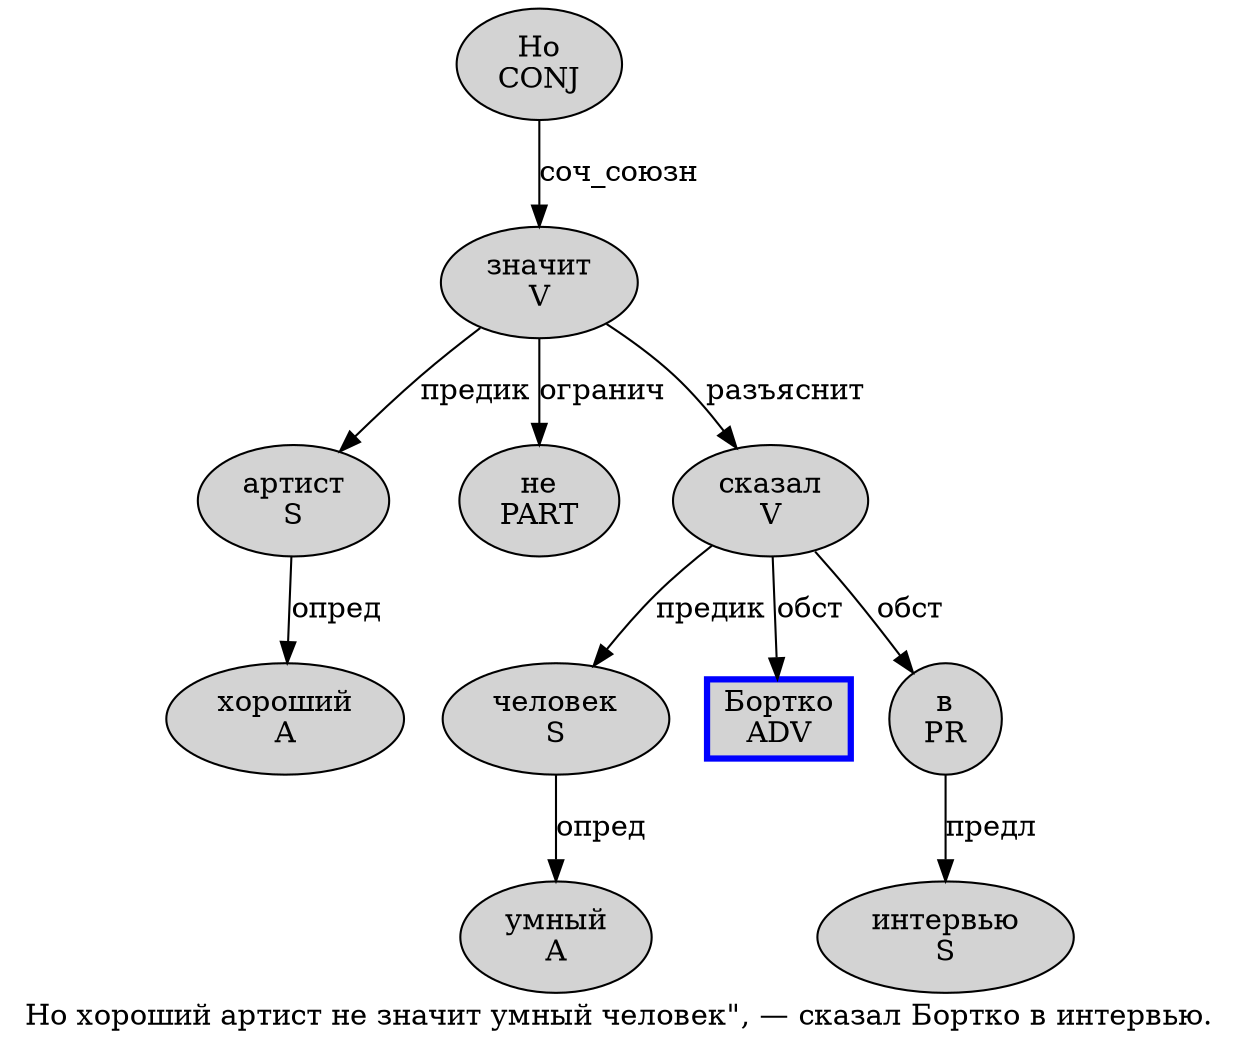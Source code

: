 digraph SENTENCE_1522 {
	graph [label="Но хороший артист не значит умный человек\", — сказал Бортко в интервью."]
	node [style=filled]
		0 [label="Но
CONJ" color="" fillcolor=lightgray penwidth=1 shape=ellipse]
		1 [label="хороший
A" color="" fillcolor=lightgray penwidth=1 shape=ellipse]
		2 [label="артист
S" color="" fillcolor=lightgray penwidth=1 shape=ellipse]
		3 [label="не
PART" color="" fillcolor=lightgray penwidth=1 shape=ellipse]
		4 [label="значит
V" color="" fillcolor=lightgray penwidth=1 shape=ellipse]
		5 [label="умный
A" color="" fillcolor=lightgray penwidth=1 shape=ellipse]
		6 [label="человек
S" color="" fillcolor=lightgray penwidth=1 shape=ellipse]
		10 [label="сказал
V" color="" fillcolor=lightgray penwidth=1 shape=ellipse]
		11 [label="Бортко
ADV" color=blue fillcolor=lightgray penwidth=3 shape=box]
		12 [label="в
PR" color="" fillcolor=lightgray penwidth=1 shape=ellipse]
		13 [label="интервью
S" color="" fillcolor=lightgray penwidth=1 shape=ellipse]
			0 -> 4 [label="соч_союзн"]
			10 -> 6 [label="предик"]
			10 -> 11 [label="обст"]
			10 -> 12 [label="обст"]
			12 -> 13 [label="предл"]
			6 -> 5 [label="опред"]
			2 -> 1 [label="опред"]
			4 -> 2 [label="предик"]
			4 -> 3 [label="огранич"]
			4 -> 10 [label="разъяснит"]
}
